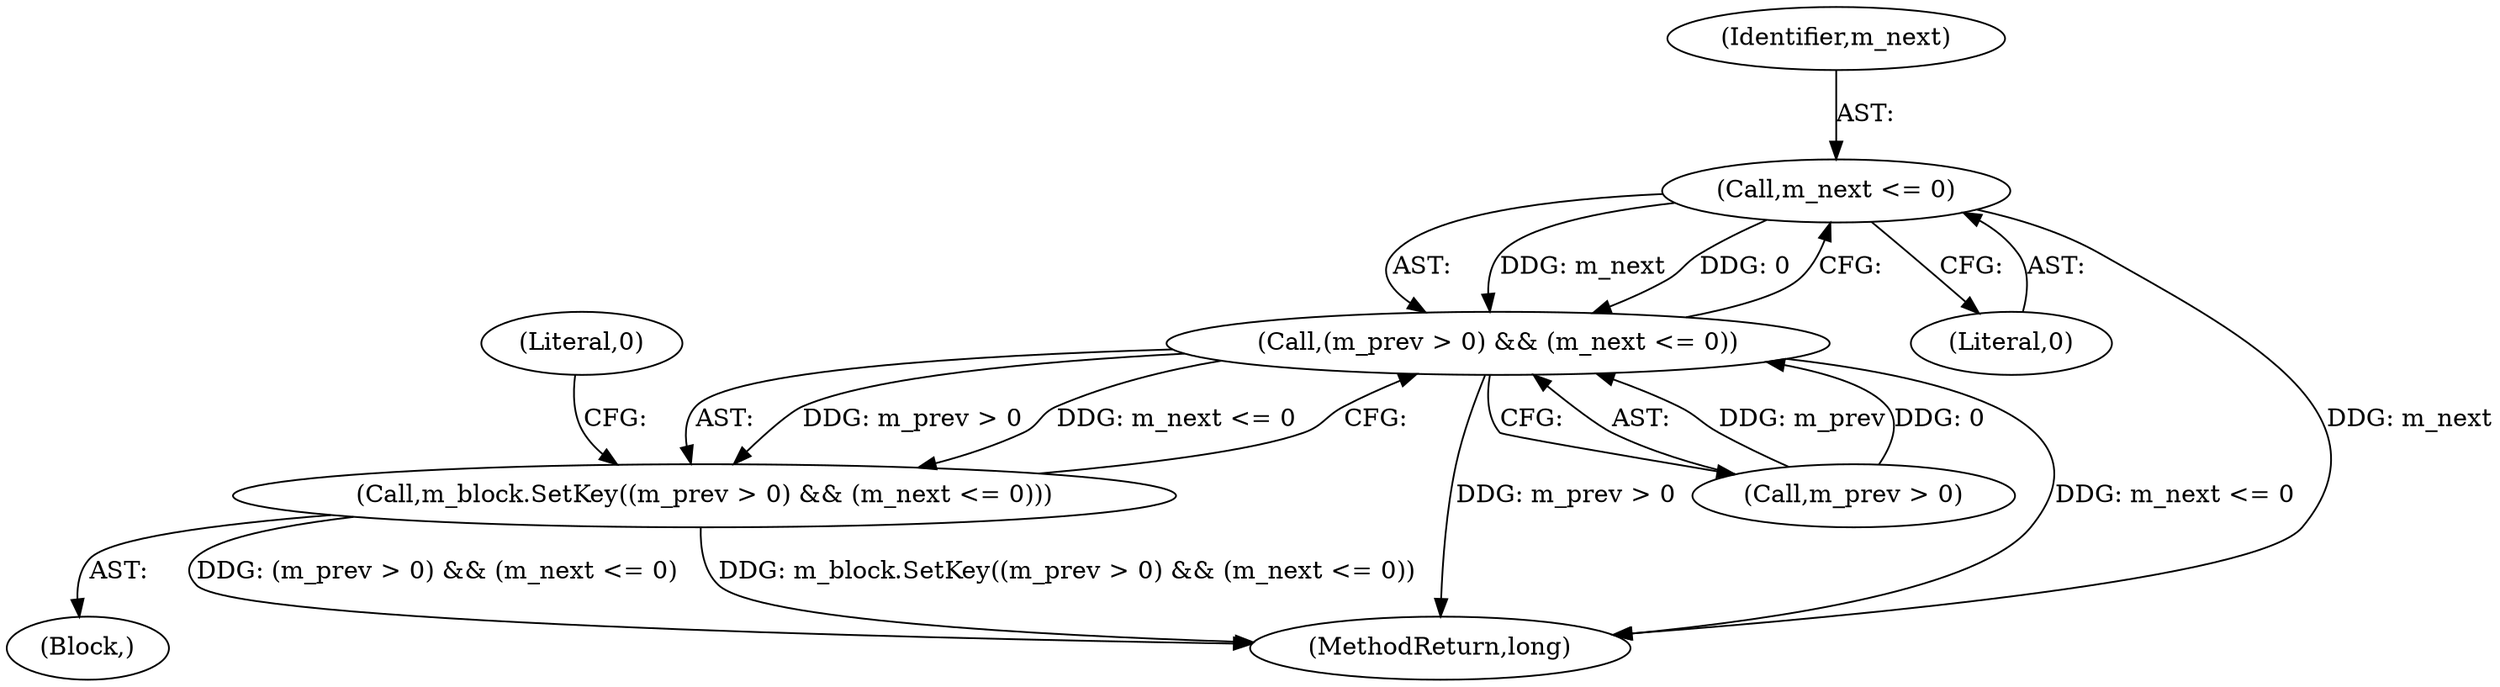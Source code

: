 digraph "1_Android_04839626ed859623901ebd3a5fd483982186b59d_173@del" {
"1000116" [label="(Call,m_next <= 0)"];
"1000112" [label="(Call,(m_prev > 0) && (m_next <= 0))"];
"1000111" [label="(Call,m_block.SetKey((m_prev > 0) && (m_next <= 0)))"];
"1000120" [label="(Literal,0)"];
"1000111" [label="(Call,m_block.SetKey((m_prev > 0) && (m_next <= 0)))"];
"1000117" [label="(Identifier,m_next)"];
"1000118" [label="(Literal,0)"];
"1000113" [label="(Call,m_prev > 0)"];
"1000121" [label="(MethodReturn,long)"];
"1000112" [label="(Call,(m_prev > 0) && (m_next <= 0))"];
"1000116" [label="(Call,m_next <= 0)"];
"1000101" [label="(Block,)"];
"1000116" -> "1000112"  [label="AST: "];
"1000116" -> "1000118"  [label="CFG: "];
"1000117" -> "1000116"  [label="AST: "];
"1000118" -> "1000116"  [label="AST: "];
"1000112" -> "1000116"  [label="CFG: "];
"1000116" -> "1000121"  [label="DDG: m_next"];
"1000116" -> "1000112"  [label="DDG: m_next"];
"1000116" -> "1000112"  [label="DDG: 0"];
"1000112" -> "1000111"  [label="AST: "];
"1000112" -> "1000113"  [label="CFG: "];
"1000113" -> "1000112"  [label="AST: "];
"1000111" -> "1000112"  [label="CFG: "];
"1000112" -> "1000121"  [label="DDG: m_prev > 0"];
"1000112" -> "1000121"  [label="DDG: m_next <= 0"];
"1000112" -> "1000111"  [label="DDG: m_prev > 0"];
"1000112" -> "1000111"  [label="DDG: m_next <= 0"];
"1000113" -> "1000112"  [label="DDG: m_prev"];
"1000113" -> "1000112"  [label="DDG: 0"];
"1000111" -> "1000101"  [label="AST: "];
"1000120" -> "1000111"  [label="CFG: "];
"1000111" -> "1000121"  [label="DDG: (m_prev > 0) && (m_next <= 0)"];
"1000111" -> "1000121"  [label="DDG: m_block.SetKey((m_prev > 0) && (m_next <= 0))"];
}
